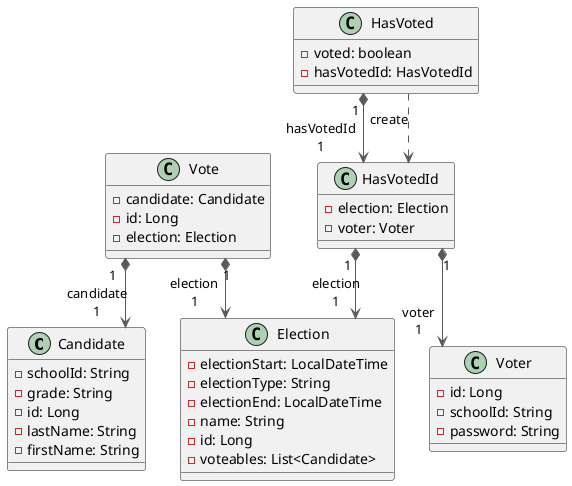 @startuml

top to bottom direction
skinparam linetype ortho

class Candidate {
  - schoolId: String
  - grade: String
  - id: Long
  - lastName: String
  - firstName: String
}

class Election {
  - electionStart: LocalDateTime
  - electionType: String
  - electionEnd: LocalDateTime
  - name: String
  - id: Long
  - voteables: List<Candidate>
}

class HasVoted {
  - voted: boolean
  - hasVotedId: HasVotedId
}

class HasVotedId {
  - election: Election
  - voter: Voter
}

class Vote {
  - candidate: Candidate
  - id: Long
  - election: Election
}

class Voter {
  - id: Long
  - schoolId: String
  - password: String
}

HasVoted   "1" *-[#595959,plain]-> "hasVotedId\n1" HasVotedId
HasVoted    -[#595959,dashed]->  HasVotedId : "«create»"
HasVotedId "1" *-[#595959,plain]-> "election\n1" Election
HasVotedId "1" *-[#595959,plain]-> "voter\n1" Voter
Vote       "1" *-[#595959,plain]-> "candidate\n1" Candidate
Vote       "1" *-[#595959,plain]-> "election\n1" Election

@enduml
